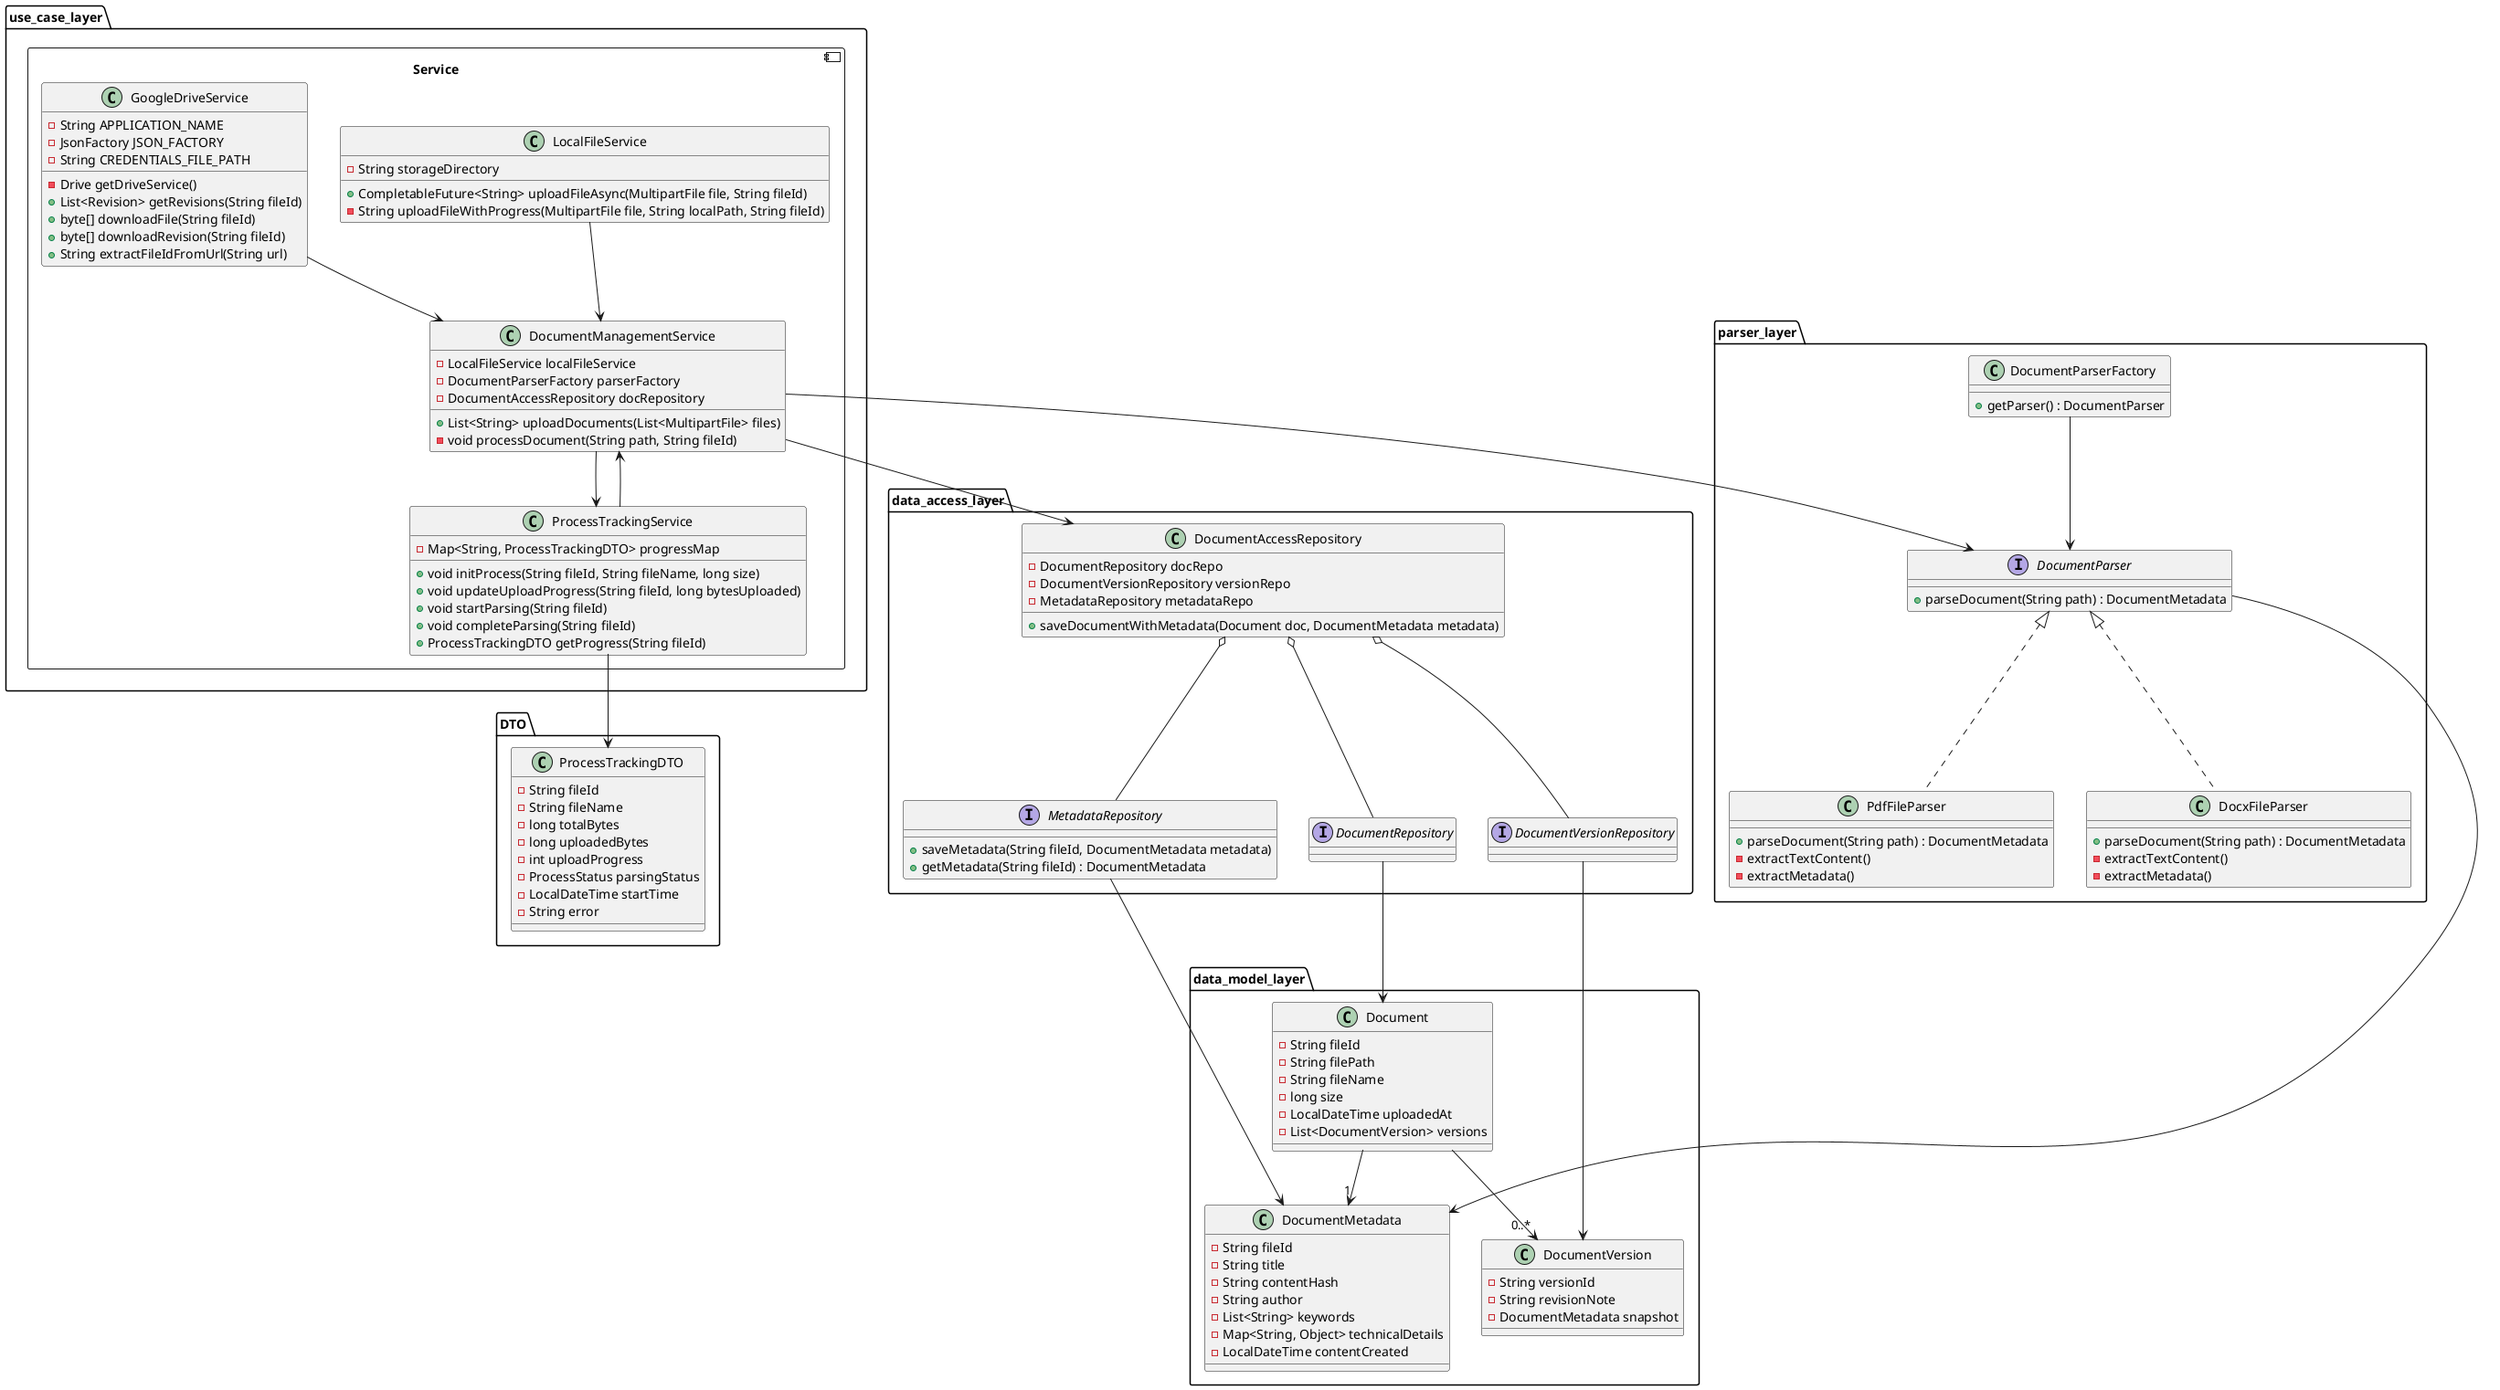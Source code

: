 @startuml

package use_case_layer {

component Service {
class LocalFileService {
    - String storageDirectory
    + CompletableFuture<String> uploadFileAsync(MultipartFile file, String fileId)
    - String uploadFileWithProgress(MultipartFile file, String localPath, String fileId)
}

class ProcessTrackingService {
    - Map<String, ProcessTrackingDTO> progressMap
    + void initProcess(String fileId, String fileName, long size)
    + void updateUploadProgress(String fileId, long bytesUploaded)
    + void startParsing(String fileId)
    + void completeParsing(String fileId)
    + ProcessTrackingDTO getProgress(String fileId)
}

class GoogleDriveService {
    - String APPLICATION_NAME
    - JsonFactory JSON_FACTORY
    - String CREDENTIALS_FILE_PATH

    - Drive getDriveService()
    + List<Revision> getRevisions(String fileId)
    + byte[] downloadFile(String fileId)
    + byte[] downloadRevision(String fileId)
    + String extractFileIdFromUrl(String url)
    }

class DocumentManagementService {
    - LocalFileService localFileService
    - DocumentParserFactory parserFactory
    - DocumentAccessRepository docRepository
    + List<String> uploadDocuments(List<MultipartFile> files)
    - void processDocument(String path, String fileId)
}

ProcessTrackingService --> DocumentManagementService
LocalFileService --> DocumentManagementService
GoogleDriveService --> DocumentManagementService
}
}

package DTO {
class ProcessTrackingDTO {
    - String fileId
    - String fileName
    - long totalBytes
    - long uploadedBytes
    - int uploadProgress
    - ProcessStatus parsingStatus
    - LocalDateTime startTime
    - String error
}
}

package parser_layer {
interface DocumentParser {
    + parseDocument(String path) : DocumentMetadata
}

class PdfFileParser {
    + parseDocument(String path) : DocumentMetadata
    - extractTextContent()
    - extractMetadata()
}

class DocxFileParser {
    + parseDocument(String path) : DocumentMetadata
    - extractTextContent()
    - extractMetadata()
}

class DocumentParserFactory {
    +getParser() : DocumentParser
}

DocumentParser <|.. PdfFileParser
DocumentParser <|.. DocxFileParser
DocumentParserFactory --> DocumentParser
}

package data_access_layer {
interface MetadataRepository {
    + saveMetadata(String fileId, DocumentMetadata metadata)
    + getMetadata(String fileId) : DocumentMetadata
}
interface DocumentRepository {
}

interface DocumentVersionRepository {
}

class DocumentAccessRepository {
    - DocumentRepository docRepo
    - DocumentVersionRepository versionRepo
    - MetadataRepository metadataRepo
    + saveDocumentWithMetadata(Document doc, DocumentMetadata metadata)
}

DocumentAccessRepository o-- DocumentRepository
DocumentAccessRepository o-- DocumentVersionRepository
DocumentAccessRepository o-- MetadataRepository
}

package data_model_layer {
class Document {
    - String fileId
    - String filePath
    - String fileName
    - long size
    - LocalDateTime uploadedAt
    - List<DocumentVersion> versions
}

class DocumentMetadata {
    - String fileId
    - String title
    - String contentHash
    - String author
    - List<String> keywords
    - Map<String, Object> technicalDetails
    - LocalDateTime contentCreated
}

class DocumentVersion {
    - String versionId
    - String revisionNote
    - DocumentMetadata snapshot
}

Document --> "0..*" DocumentVersion
Document --> "1" DocumentMetadata
}

' Connections
DocumentManagementService --> ProcessTrackingService
DocumentManagementService --> DocumentParser
DocumentManagementService --> DocumentAccessRepository
DocumentParser --> DocumentMetadata
ProcessTrackingService --> ProcessTrackingDTO
MetadataRepository --> DocumentMetadata
DocumentRepository --> Document
DocumentVersionRepository --> DocumentVersion

@enduml

@startuml
User -> DocumentManagementService: uploadDocuments(files)
DocumentManagementService -> ProcessTrackingService: initProcess()
DocumentManagementService -> LocalFileService: uploadFileAsync()
LocalFileService -> ProcessTrackingService: updateUploadProgress()
DocumentManagementService -> DocumentParser: parseDocument()
DocumentParser -> DocumentMetadata: extract metadata
DocumentManagementService -> DocumentAccessRepository: saveDocumentWithMetadata()
DocumentAccessRepository -> MetadataRepository: saveMetadata()
ProcessTrackingService -> ProcessTrackingService: completeParsing()
@enduml
